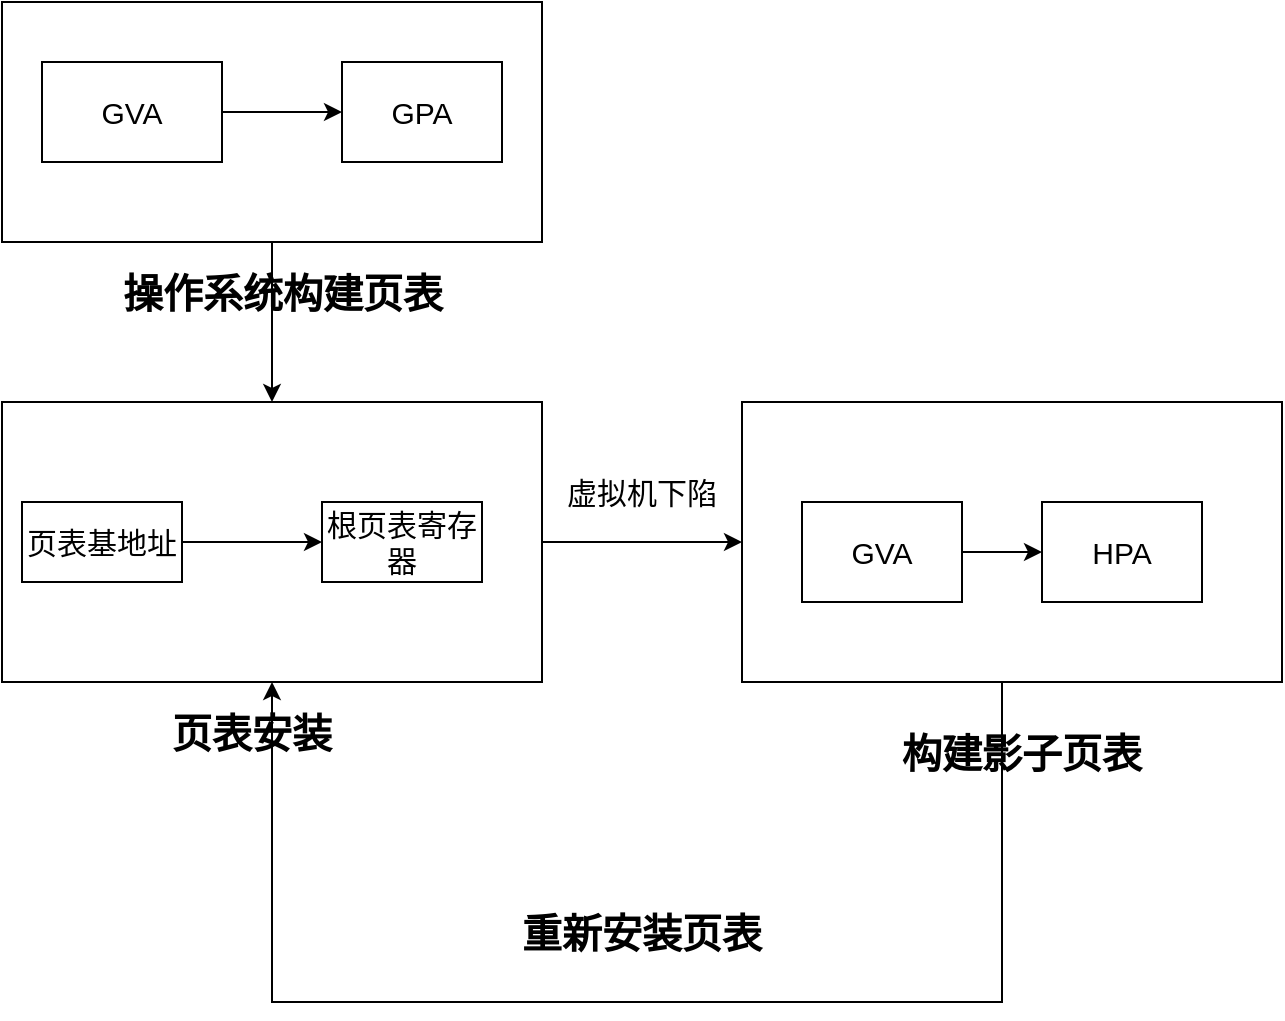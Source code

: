 <mxfile version="21.1.2" type="device">
  <diagram name="第 1 页" id="I-Z1-jhpHYoZDFESr1rK">
    <mxGraphModel dx="1242" dy="2076" grid="1" gridSize="10" guides="1" tooltips="1" connect="1" arrows="1" fold="1" page="1" pageScale="1" pageWidth="827" pageHeight="1169" math="0" shadow="0">
      <root>
        <mxCell id="0" />
        <mxCell id="1" parent="0" />
        <mxCell id="GrDGrqluCosXYCQCfPyx-1" value="" style="rounded=0;whiteSpace=wrap;html=1;" vertex="1" parent="1">
          <mxGeometry x="100" y="190" width="270" height="140" as="geometry" />
        </mxCell>
        <mxCell id="GrDGrqluCosXYCQCfPyx-2" value="&lt;font style=&quot;font-size: 15px;&quot;&gt;页表基地址&lt;/font&gt;" style="rounded=0;whiteSpace=wrap;html=1;" vertex="1" parent="1">
          <mxGeometry x="110" y="240" width="80" height="40" as="geometry" />
        </mxCell>
        <mxCell id="GrDGrqluCosXYCQCfPyx-3" value="&lt;font style=&quot;font-size: 15px;&quot;&gt;根页表寄存器&lt;/font&gt;" style="rounded=0;whiteSpace=wrap;html=1;" vertex="1" parent="1">
          <mxGeometry x="260" y="240" width="80" height="40" as="geometry" />
        </mxCell>
        <mxCell id="GrDGrqluCosXYCQCfPyx-4" value="" style="endArrow=classic;html=1;rounded=0;entryX=0;entryY=0.5;entryDx=0;entryDy=0;" edge="1" parent="1" target="GrDGrqluCosXYCQCfPyx-3">
          <mxGeometry width="50" height="50" relative="1" as="geometry">
            <mxPoint x="190" y="260" as="sourcePoint" />
            <mxPoint x="240" y="210" as="targetPoint" />
          </mxGeometry>
        </mxCell>
        <mxCell id="GrDGrqluCosXYCQCfPyx-5" value="&lt;font style=&quot;font-size: 20px;&quot;&gt;&lt;b&gt;页表安装&lt;/b&gt;&lt;/font&gt;" style="text;html=1;strokeColor=none;fillColor=none;align=center;verticalAlign=middle;whiteSpace=wrap;rounded=0;" vertex="1" parent="1">
          <mxGeometry x="180" y="340" width="90" height="30" as="geometry" />
        </mxCell>
        <mxCell id="GrDGrqluCosXYCQCfPyx-6" value="" style="rounded=0;whiteSpace=wrap;html=1;" vertex="1" parent="1">
          <mxGeometry x="470" y="190" width="270" height="140" as="geometry" />
        </mxCell>
        <mxCell id="GrDGrqluCosXYCQCfPyx-7" value="" style="endArrow=classic;html=1;rounded=0;entryX=0;entryY=0.5;entryDx=0;entryDy=0;" edge="1" parent="1" target="GrDGrqluCosXYCQCfPyx-6">
          <mxGeometry width="50" height="50" relative="1" as="geometry">
            <mxPoint x="370" y="260" as="sourcePoint" />
            <mxPoint x="420" y="210" as="targetPoint" />
          </mxGeometry>
        </mxCell>
        <mxCell id="GrDGrqluCosXYCQCfPyx-8" value="&lt;font style=&quot;font-size: 15px;&quot;&gt;GVA&lt;/font&gt;" style="rounded=0;whiteSpace=wrap;html=1;" vertex="1" parent="1">
          <mxGeometry x="500" y="240" width="80" height="50" as="geometry" />
        </mxCell>
        <mxCell id="GrDGrqluCosXYCQCfPyx-10" value="&lt;font style=&quot;font-size: 15px;&quot;&gt;HPA&lt;/font&gt;" style="rounded=0;whiteSpace=wrap;html=1;" vertex="1" parent="1">
          <mxGeometry x="620" y="240" width="80" height="50" as="geometry" />
        </mxCell>
        <mxCell id="GrDGrqluCosXYCQCfPyx-15" value="" style="endArrow=classic;html=1;rounded=0;exitX=1;exitY=0.5;exitDx=0;exitDy=0;entryX=0;entryY=0.5;entryDx=0;entryDy=0;" edge="1" parent="1" source="GrDGrqluCosXYCQCfPyx-8" target="GrDGrqluCosXYCQCfPyx-10">
          <mxGeometry width="50" height="50" relative="1" as="geometry">
            <mxPoint x="590" y="260" as="sourcePoint" />
            <mxPoint x="640" y="210" as="targetPoint" />
          </mxGeometry>
        </mxCell>
        <mxCell id="GrDGrqluCosXYCQCfPyx-16" value="&lt;font style=&quot;font-size: 15px;&quot;&gt;虚拟机下陷&lt;/font&gt;" style="text;html=1;strokeColor=none;fillColor=none;align=center;verticalAlign=middle;whiteSpace=wrap;rounded=0;" vertex="1" parent="1">
          <mxGeometry x="380" y="220" width="80" height="30" as="geometry" />
        </mxCell>
        <mxCell id="GrDGrqluCosXYCQCfPyx-17" value="&lt;font style=&quot;font-size: 20px;&quot;&gt;&lt;b&gt;构建影子页表&lt;/b&gt;&lt;/font&gt;" style="text;html=1;strokeColor=none;fillColor=none;align=center;verticalAlign=middle;whiteSpace=wrap;rounded=0;" vertex="1" parent="1">
          <mxGeometry x="540" y="350" width="140" height="30" as="geometry" />
        </mxCell>
        <mxCell id="GrDGrqluCosXYCQCfPyx-18" value="" style="rounded=0;whiteSpace=wrap;html=1;" vertex="1" parent="1">
          <mxGeometry x="100" y="-10" width="270" height="120" as="geometry" />
        </mxCell>
        <mxCell id="GrDGrqluCosXYCQCfPyx-19" value="&lt;font style=&quot;font-size: 15px;&quot;&gt;GVA&lt;/font&gt;" style="rounded=0;whiteSpace=wrap;html=1;" vertex="1" parent="1">
          <mxGeometry x="120" y="20" width="90" height="50" as="geometry" />
        </mxCell>
        <mxCell id="GrDGrqluCosXYCQCfPyx-20" value="&lt;font style=&quot;font-size: 15px;&quot;&gt;GPA&lt;/font&gt;" style="rounded=0;whiteSpace=wrap;html=1;" vertex="1" parent="1">
          <mxGeometry x="270" y="20" width="80" height="50" as="geometry" />
        </mxCell>
        <mxCell id="GrDGrqluCosXYCQCfPyx-21" value="" style="endArrow=classic;html=1;rounded=0;exitX=1;exitY=0.5;exitDx=0;exitDy=0;entryX=0;entryY=0.5;entryDx=0;entryDy=0;" edge="1" parent="1" source="GrDGrqluCosXYCQCfPyx-19" target="GrDGrqluCosXYCQCfPyx-20">
          <mxGeometry width="50" height="50" relative="1" as="geometry">
            <mxPoint x="220" y="50" as="sourcePoint" />
            <mxPoint x="270" as="targetPoint" />
          </mxGeometry>
        </mxCell>
        <mxCell id="GrDGrqluCosXYCQCfPyx-22" value="&lt;font style=&quot;font-size: 20px;&quot;&gt;&lt;b&gt;操作系统构建页表&lt;/b&gt;&lt;/font&gt;" style="text;html=1;strokeColor=none;fillColor=none;align=center;verticalAlign=middle;whiteSpace=wrap;rounded=0;" vertex="1" parent="1">
          <mxGeometry x="157.5" y="120" width="165" height="30" as="geometry" />
        </mxCell>
        <mxCell id="GrDGrqluCosXYCQCfPyx-23" value="" style="endArrow=classic;html=1;rounded=0;exitX=0.5;exitY=1;exitDx=0;exitDy=0;entryX=0.5;entryY=0;entryDx=0;entryDy=0;" edge="1" parent="1" source="GrDGrqluCosXYCQCfPyx-18" target="GrDGrqluCosXYCQCfPyx-1">
          <mxGeometry width="50" height="50" relative="1" as="geometry">
            <mxPoint x="380" y="150" as="sourcePoint" />
            <mxPoint x="430" y="100" as="targetPoint" />
          </mxGeometry>
        </mxCell>
        <mxCell id="GrDGrqluCosXYCQCfPyx-24" value="" style="endArrow=classic;html=1;rounded=0;entryX=0.5;entryY=1;entryDx=0;entryDy=0;" edge="1" parent="1" target="GrDGrqluCosXYCQCfPyx-1">
          <mxGeometry width="50" height="50" relative="1" as="geometry">
            <mxPoint x="600" y="330" as="sourcePoint" />
            <mxPoint x="650" y="280" as="targetPoint" />
            <Array as="points">
              <mxPoint x="600" y="490" />
              <mxPoint x="235" y="490" />
            </Array>
          </mxGeometry>
        </mxCell>
        <mxCell id="GrDGrqluCosXYCQCfPyx-25" value="&lt;font style=&quot;font-size: 20px;&quot;&gt;&lt;b&gt;重新安装页表&lt;/b&gt;&lt;/font&gt;" style="text;html=1;strokeColor=none;fillColor=none;align=center;verticalAlign=middle;whiteSpace=wrap;rounded=0;" vertex="1" parent="1">
          <mxGeometry x="352" y="440" width="136" height="30" as="geometry" />
        </mxCell>
      </root>
    </mxGraphModel>
  </diagram>
</mxfile>
